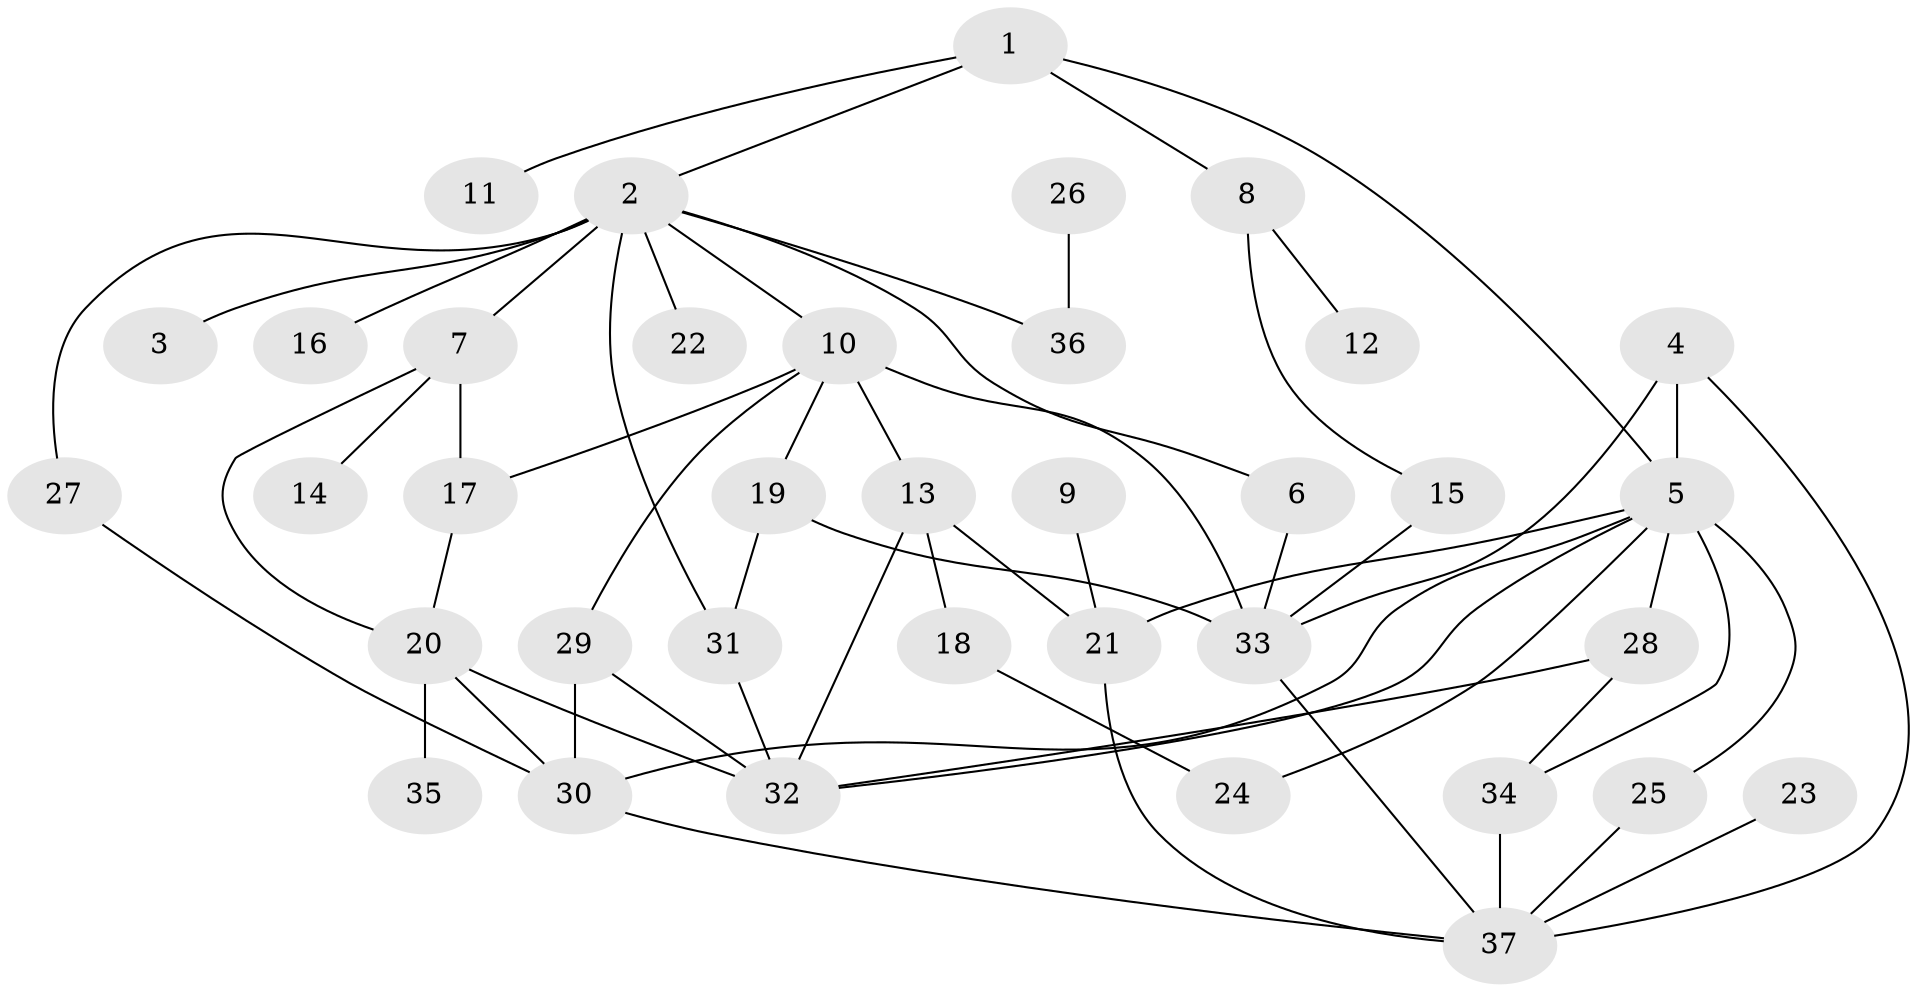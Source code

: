 // original degree distribution, {10: 0.013513513513513514, 4: 0.06756756756756757, 2: 0.25675675675675674, 3: 0.2972972972972973, 1: 0.2702702702702703, 8: 0.013513513513513514, 5: 0.05405405405405406, 6: 0.02702702702702703}
// Generated by graph-tools (version 1.1) at 2025/49/03/09/25 03:49:24]
// undirected, 37 vertices, 59 edges
graph export_dot {
graph [start="1"]
  node [color=gray90,style=filled];
  1;
  2;
  3;
  4;
  5;
  6;
  7;
  8;
  9;
  10;
  11;
  12;
  13;
  14;
  15;
  16;
  17;
  18;
  19;
  20;
  21;
  22;
  23;
  24;
  25;
  26;
  27;
  28;
  29;
  30;
  31;
  32;
  33;
  34;
  35;
  36;
  37;
  1 -- 2 [weight=1.0];
  1 -- 5 [weight=1.0];
  1 -- 8 [weight=1.0];
  1 -- 11 [weight=1.0];
  2 -- 3 [weight=1.0];
  2 -- 6 [weight=1.0];
  2 -- 7 [weight=1.0];
  2 -- 10 [weight=1.0];
  2 -- 16 [weight=1.0];
  2 -- 22 [weight=1.0];
  2 -- 27 [weight=1.0];
  2 -- 31 [weight=2.0];
  2 -- 36 [weight=1.0];
  4 -- 5 [weight=1.0];
  4 -- 33 [weight=1.0];
  4 -- 37 [weight=1.0];
  5 -- 21 [weight=1.0];
  5 -- 24 [weight=1.0];
  5 -- 25 [weight=1.0];
  5 -- 28 [weight=1.0];
  5 -- 30 [weight=1.0];
  5 -- 32 [weight=1.0];
  5 -- 34 [weight=1.0];
  6 -- 33 [weight=1.0];
  7 -- 14 [weight=1.0];
  7 -- 17 [weight=1.0];
  7 -- 20 [weight=1.0];
  8 -- 12 [weight=1.0];
  8 -- 15 [weight=1.0];
  9 -- 21 [weight=1.0];
  10 -- 13 [weight=1.0];
  10 -- 17 [weight=1.0];
  10 -- 19 [weight=1.0];
  10 -- 29 [weight=1.0];
  10 -- 33 [weight=1.0];
  13 -- 18 [weight=1.0];
  13 -- 21 [weight=1.0];
  13 -- 32 [weight=1.0];
  15 -- 33 [weight=1.0];
  17 -- 20 [weight=1.0];
  18 -- 24 [weight=1.0];
  19 -- 31 [weight=1.0];
  19 -- 33 [weight=1.0];
  20 -- 30 [weight=1.0];
  20 -- 32 [weight=1.0];
  20 -- 35 [weight=1.0];
  21 -- 37 [weight=1.0];
  23 -- 37 [weight=1.0];
  25 -- 37 [weight=1.0];
  26 -- 36 [weight=1.0];
  27 -- 30 [weight=1.0];
  28 -- 32 [weight=1.0];
  28 -- 34 [weight=1.0];
  29 -- 30 [weight=1.0];
  29 -- 32 [weight=1.0];
  30 -- 37 [weight=1.0];
  31 -- 32 [weight=1.0];
  33 -- 37 [weight=1.0];
  34 -- 37 [weight=1.0];
}
